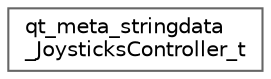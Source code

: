 digraph "Graphical Class Hierarchy"
{
 // LATEX_PDF_SIZE
  bgcolor="transparent";
  edge [fontname=Helvetica,fontsize=10,labelfontname=Helvetica,labelfontsize=10];
  node [fontname=Helvetica,fontsize=10,shape=box,height=0.2,width=0.4];
  rankdir="LR";
  Node0 [id="Node000000",label="qt_meta_stringdata\l_JoysticksController_t",height=0.2,width=0.4,color="grey40", fillcolor="white", style="filled",URL="$structqt__meta__stringdata__JoysticksController__t.html",tooltip=" "];
}
